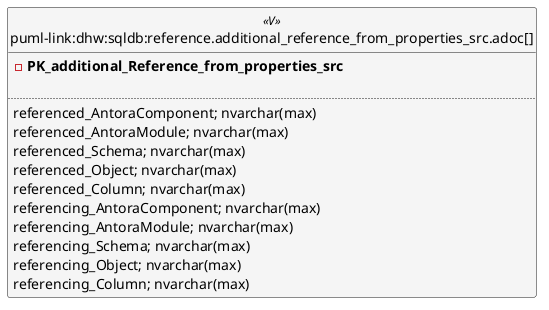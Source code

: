 @startuml
left to right direction
'top to bottom direction
hide circle
'avoide "." issues:
set namespaceSeparator none


skinparam class {
  BackgroundColor White
  BackgroundColor<<FN>> Yellow
  BackgroundColor<<FS>> Yellow
  BackgroundColor<<FT>> LightGray
  BackgroundColor<<IF>> Yellow
  BackgroundColor<<IS>> Yellow
  BackgroundColor<<P>> Aqua
  BackgroundColor<<PC>> Aqua
  BackgroundColor<<SN>> Yellow
  BackgroundColor<<SO>> SlateBlue
  BackgroundColor<<TF>> LightGray
  BackgroundColor<<TR>> Tomato
  BackgroundColor<<U>> White
  BackgroundColor<<V>> WhiteSmoke
  BackgroundColor<<X>> Aqua
  BackgroundColor<<external>> AliceBlue
}


entity "puml-link:dhw:sqldb:reference.additional_reference_from_properties_src.adoc[]" as reference.additional_Reference_from_properties_src << V >> {
- **PK_additional_Reference_from_properties_src**

..
referenced_AntoraComponent; nvarchar(max)
referenced_AntoraModule; nvarchar(max)
referenced_Schema; nvarchar(max)
referenced_Object; nvarchar(max)
referenced_Column; nvarchar(max)
referencing_AntoraComponent; nvarchar(max)
referencing_AntoraModule; nvarchar(max)
referencing_Schema; nvarchar(max)
referencing_Object; nvarchar(max)
referencing_Column; nvarchar(max)
}


@enduml

